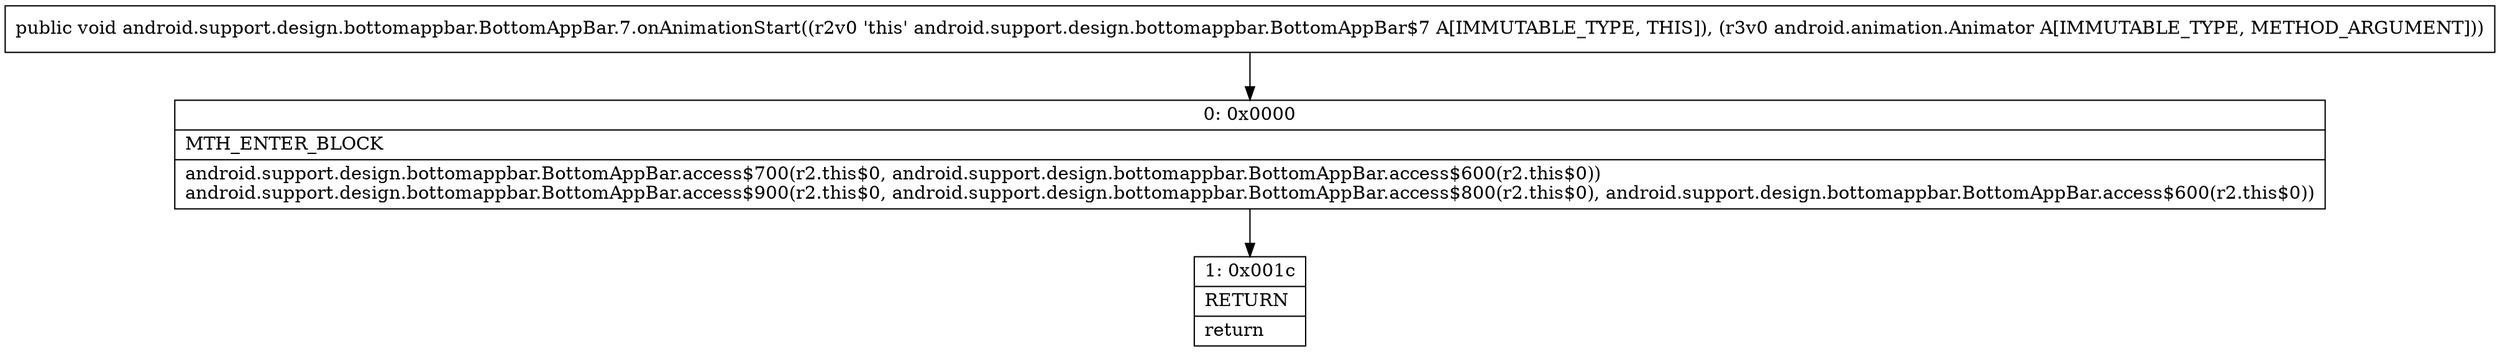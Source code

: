 digraph "CFG forandroid.support.design.bottomappbar.BottomAppBar.7.onAnimationStart(Landroid\/animation\/Animator;)V" {
Node_0 [shape=record,label="{0\:\ 0x0000|MTH_ENTER_BLOCK\l|android.support.design.bottomappbar.BottomAppBar.access$700(r2.this$0, android.support.design.bottomappbar.BottomAppBar.access$600(r2.this$0))\landroid.support.design.bottomappbar.BottomAppBar.access$900(r2.this$0, android.support.design.bottomappbar.BottomAppBar.access$800(r2.this$0), android.support.design.bottomappbar.BottomAppBar.access$600(r2.this$0))\l}"];
Node_1 [shape=record,label="{1\:\ 0x001c|RETURN\l|return\l}"];
MethodNode[shape=record,label="{public void android.support.design.bottomappbar.BottomAppBar.7.onAnimationStart((r2v0 'this' android.support.design.bottomappbar.BottomAppBar$7 A[IMMUTABLE_TYPE, THIS]), (r3v0 android.animation.Animator A[IMMUTABLE_TYPE, METHOD_ARGUMENT])) }"];
MethodNode -> Node_0;
Node_0 -> Node_1;
}

